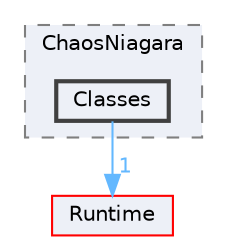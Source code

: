 digraph "Classes"
{
 // INTERACTIVE_SVG=YES
 // LATEX_PDF_SIZE
  bgcolor="transparent";
  edge [fontname=Helvetica,fontsize=10,labelfontname=Helvetica,labelfontsize=10];
  node [fontname=Helvetica,fontsize=10,shape=box,height=0.2,width=0.4];
  compound=true
  subgraph clusterdir_bed83786c340f05a0731fef792049a58 {
    graph [ bgcolor="#edf0f7", pencolor="grey50", label="ChaosNiagara", fontname=Helvetica,fontsize=10 style="filled,dashed", URL="dir_bed83786c340f05a0731fef792049a58.html",tooltip=""]
  dir_48c0516d2778e77928ef9cc26968dcf1 [label="Classes", fillcolor="#edf0f7", color="grey25", style="filled,bold", URL="dir_48c0516d2778e77928ef9cc26968dcf1.html",tooltip=""];
  }
  dir_7536b172fbd480bfd146a1b1acd6856b [label="Runtime", fillcolor="#edf0f7", color="red", style="filled", URL="dir_7536b172fbd480bfd146a1b1acd6856b.html",tooltip=""];
  dir_48c0516d2778e77928ef9cc26968dcf1->dir_7536b172fbd480bfd146a1b1acd6856b [headlabel="1", labeldistance=1.5 headhref="dir_000175_000984.html" href="dir_000175_000984.html" color="steelblue1" fontcolor="steelblue1"];
}
